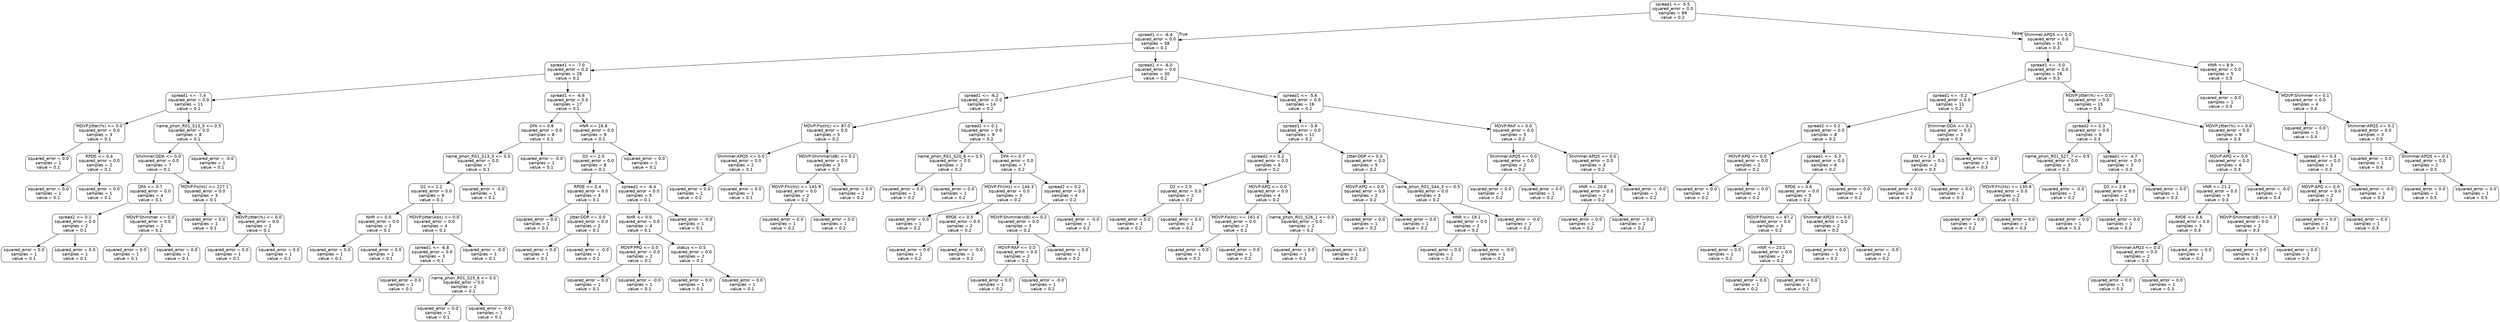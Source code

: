 digraph Tree {
node [shape=box, style="rounded", color="black", fontname="helvetica"] ;
edge [fontname="helvetica"] ;
0 [label="spread1 <= -5.5\nsquared_error = 0.0\nsamples = 89\nvalue = 0.2"] ;
1 [label="spread1 <= -6.4\nsquared_error = 0.0\nsamples = 58\nvalue = 0.1"] ;
0 -> 1 [labeldistance=2.5, labelangle=45, headlabel="True"] ;
2 [label="spread1 <= -7.0\nsquared_error = 0.0\nsamples = 28\nvalue = 0.1"] ;
1 -> 2 ;
3 [label="spread1 <= -7.4\nsquared_error = 0.0\nsamples = 11\nvalue = 0.1"] ;
2 -> 3 ;
4 [label="MDVP:Jitter(%) <= 0.0\nsquared_error = 0.0\nsamples = 3\nvalue = 0.1"] ;
3 -> 4 ;
5 [label="squared_error = 0.0\nsamples = 1\nvalue = 0.1"] ;
4 -> 5 ;
6 [label="RPDE <= 0.4\nsquared_error = 0.0\nsamples = 2\nvalue = 0.1"] ;
4 -> 6 ;
7 [label="squared_error = 0.0\nsamples = 1\nvalue = 0.1"] ;
6 -> 7 ;
8 [label="squared_error = 0.0\nsamples = 1\nvalue = 0.1"] ;
6 -> 8 ;
9 [label="name_phon_R01_S13_5 <= 0.5\nsquared_error = 0.0\nsamples = 8\nvalue = 0.1"] ;
3 -> 9 ;
10 [label="Shimmer:DDA <= 0.0\nsquared_error = 0.0\nsamples = 7\nvalue = 0.1"] ;
9 -> 10 ;
11 [label="DFA <= 0.7\nsquared_error = 0.0\nsamples = 4\nvalue = 0.1"] ;
10 -> 11 ;
12 [label="spread2 <= 0.1\nsquared_error = 0.0\nsamples = 2\nvalue = 0.1"] ;
11 -> 12 ;
13 [label="squared_error = 0.0\nsamples = 1\nvalue = 0.1"] ;
12 -> 13 ;
14 [label="squared_error = 0.0\nsamples = 1\nvalue = 0.1"] ;
12 -> 14 ;
15 [label="MDVP:Shimmer <= 0.0\nsquared_error = 0.0\nsamples = 2\nvalue = 0.1"] ;
11 -> 15 ;
16 [label="squared_error = 0.0\nsamples = 1\nvalue = 0.1"] ;
15 -> 16 ;
17 [label="squared_error = 0.0\nsamples = 1\nvalue = 0.1"] ;
15 -> 17 ;
18 [label="MDVP:Fo(Hz) <= 227.1\nsquared_error = 0.0\nsamples = 3\nvalue = 0.1"] ;
10 -> 18 ;
19 [label="squared_error = 0.0\nsamples = 1\nvalue = 0.1"] ;
18 -> 19 ;
20 [label="MDVP:Jitter(%) <= 0.0\nsquared_error = 0.0\nsamples = 2\nvalue = 0.1"] ;
18 -> 20 ;
21 [label="squared_error = 0.0\nsamples = 1\nvalue = 0.1"] ;
20 -> 21 ;
22 [label="squared_error = 0.0\nsamples = 1\nvalue = 0.1"] ;
20 -> 22 ;
23 [label="squared_error = -0.0\nsamples = 1\nvalue = 0.1"] ;
9 -> 23 ;
24 [label="spread1 <= -6.6\nsquared_error = 0.0\nsamples = 17\nvalue = 0.1"] ;
2 -> 24 ;
25 [label="DFA <= 0.8\nsquared_error = 0.0\nsamples = 8\nvalue = 0.1"] ;
24 -> 25 ;
26 [label="name_phon_R01_S13_3 <= 0.5\nsquared_error = 0.0\nsamples = 7\nvalue = 0.1"] ;
25 -> 26 ;
27 [label="D2 <= 2.2\nsquared_error = 0.0\nsamples = 6\nvalue = 0.1"] ;
26 -> 27 ;
28 [label="NHR <= 0.0\nsquared_error = 0.0\nsamples = 2\nvalue = 0.1"] ;
27 -> 28 ;
29 [label="squared_error = 0.0\nsamples = 1\nvalue = 0.1"] ;
28 -> 29 ;
30 [label="squared_error = 0.0\nsamples = 1\nvalue = 0.1"] ;
28 -> 30 ;
31 [label="MDVP:Jitter(Abs) <= 0.0\nsquared_error = 0.0\nsamples = 4\nvalue = 0.1"] ;
27 -> 31 ;
32 [label="spread1 <= -6.8\nsquared_error = 0.0\nsamples = 3\nvalue = 0.1"] ;
31 -> 32 ;
33 [label="squared_error = 0.0\nsamples = 1\nvalue = 0.1"] ;
32 -> 33 ;
34 [label="name_phon_R01_S25_6 <= 0.5\nsquared_error = 0.0\nsamples = 2\nvalue = 0.1"] ;
32 -> 34 ;
35 [label="squared_error = 0.0\nsamples = 1\nvalue = 0.1"] ;
34 -> 35 ;
36 [label="squared_error = -0.0\nsamples = 1\nvalue = 0.1"] ;
34 -> 36 ;
37 [label="squared_error = -0.0\nsamples = 1\nvalue = 0.1"] ;
31 -> 37 ;
38 [label="squared_error = -0.0\nsamples = 1\nvalue = 0.1"] ;
26 -> 38 ;
39 [label="squared_error = -0.0\nsamples = 1\nvalue = 0.1"] ;
25 -> 39 ;
40 [label="HNR <= 26.8\nsquared_error = 0.0\nsamples = 9\nvalue = 0.1"] ;
24 -> 40 ;
41 [label="D2 <= 2.0\nsquared_error = 0.0\nsamples = 8\nvalue = 0.1"] ;
40 -> 41 ;
42 [label="RPDE <= 0.4\nsquared_error = 0.0\nsamples = 3\nvalue = 0.1"] ;
41 -> 42 ;
43 [label="squared_error = 0.0\nsamples = 1\nvalue = 0.1"] ;
42 -> 43 ;
44 [label="Jitter:DDP <= 0.0\nsquared_error = 0.0\nsamples = 2\nvalue = 0.1"] ;
42 -> 44 ;
45 [label="squared_error = 0.0\nsamples = 1\nvalue = 0.1"] ;
44 -> 45 ;
46 [label="squared_error = -0.0\nsamples = 1\nvalue = 0.1"] ;
44 -> 46 ;
47 [label="spread1 <= -6.4\nsquared_error = 0.0\nsamples = 5\nvalue = 0.1"] ;
41 -> 47 ;
48 [label="NHR <= 0.0\nsquared_error = 0.0\nsamples = 4\nvalue = 0.1"] ;
47 -> 48 ;
49 [label="MDVP:PPQ <= 0.0\nsquared_error = 0.0\nsamples = 2\nvalue = 0.1"] ;
48 -> 49 ;
50 [label="squared_error = 0.0\nsamples = 1\nvalue = 0.1"] ;
49 -> 50 ;
51 [label="squared_error = -0.0\nsamples = 1\nvalue = 0.1"] ;
49 -> 51 ;
52 [label="status <= 0.5\nsquared_error = 0.0\nsamples = 2\nvalue = 0.1"] ;
48 -> 52 ;
53 [label="squared_error = 0.0\nsamples = 1\nvalue = 0.1"] ;
52 -> 53 ;
54 [label="squared_error = 0.0\nsamples = 1\nvalue = 0.1"] ;
52 -> 54 ;
55 [label="squared_error = -0.0\nsamples = 1\nvalue = 0.1"] ;
47 -> 55 ;
56 [label="squared_error = 0.0\nsamples = 1\nvalue = 0.1"] ;
40 -> 56 ;
57 [label="spread1 <= -6.0\nsquared_error = 0.0\nsamples = 30\nvalue = 0.2"] ;
1 -> 57 ;
58 [label="spread1 <= -6.2\nsquared_error = 0.0\nsamples = 14\nvalue = 0.2"] ;
57 -> 58 ;
59 [label="MDVP:Flo(Hz) <= 97.0\nsquared_error = 0.0\nsamples = 5\nvalue = 0.2"] ;
58 -> 59 ;
60 [label="Shimmer:APQ5 <= 0.0\nsquared_error = 0.0\nsamples = 2\nvalue = 0.1"] ;
59 -> 60 ;
61 [label="squared_error = 0.0\nsamples = 1\nvalue = 0.2"] ;
60 -> 61 ;
62 [label="squared_error = 0.0\nsamples = 1\nvalue = 0.1"] ;
60 -> 62 ;
63 [label="MDVP:Shimmer(dB) <= 0.2\nsquared_error = 0.0\nsamples = 3\nvalue = 0.2"] ;
59 -> 63 ;
64 [label="MDVP:Fhi(Hz) <= 145.9\nsquared_error = 0.0\nsamples = 2\nvalue = 0.2"] ;
63 -> 64 ;
65 [label="squared_error = 0.0\nsamples = 1\nvalue = 0.2"] ;
64 -> 65 ;
66 [label="squared_error = 0.0\nsamples = 1\nvalue = 0.2"] ;
64 -> 66 ;
67 [label="squared_error = 0.0\nsamples = 1\nvalue = 0.2"] ;
63 -> 67 ;
68 [label="spread2 <= 0.1\nsquared_error = 0.0\nsamples = 9\nvalue = 0.2"] ;
58 -> 68 ;
69 [label="name_phon_R01_S20_6 <= 0.5\nsquared_error = 0.0\nsamples = 2\nvalue = 0.2"] ;
68 -> 69 ;
70 [label="squared_error = 0.0\nsamples = 1\nvalue = 0.2"] ;
69 -> 70 ;
71 [label="squared_error = 0.0\nsamples = 1\nvalue = 0.2"] ;
69 -> 71 ;
72 [label="DFA <= 0.7\nsquared_error = 0.0\nsamples = 7\nvalue = 0.2"] ;
68 -> 72 ;
73 [label="MDVP:Fhi(Hz) <= 144.3\nsquared_error = 0.0\nsamples = 3\nvalue = 0.2"] ;
72 -> 73 ;
74 [label="squared_error = 0.0\nsamples = 1\nvalue = 0.2"] ;
73 -> 74 ;
75 [label="RPDE <= 0.5\nsquared_error = 0.0\nsamples = 2\nvalue = 0.2"] ;
73 -> 75 ;
76 [label="squared_error = 0.0\nsamples = 1\nvalue = 0.2"] ;
75 -> 76 ;
77 [label="squared_error = -0.0\nsamples = 1\nvalue = 0.2"] ;
75 -> 77 ;
78 [label="spread2 <= 0.2\nsquared_error = 0.0\nsamples = 4\nvalue = 0.2"] ;
72 -> 78 ;
79 [label="MDVP:Shimmer(dB) <= 0.2\nsquared_error = 0.0\nsamples = 3\nvalue = 0.2"] ;
78 -> 79 ;
80 [label="MDVP:RAP <= 0.0\nsquared_error = 0.0\nsamples = 2\nvalue = 0.2"] ;
79 -> 80 ;
81 [label="squared_error = 0.0\nsamples = 1\nvalue = 0.2"] ;
80 -> 81 ;
82 [label="squared_error = -0.0\nsamples = 1\nvalue = 0.2"] ;
80 -> 82 ;
83 [label="squared_error = 0.0\nsamples = 1\nvalue = 0.2"] ;
79 -> 83 ;
84 [label="squared_error = -0.0\nsamples = 1\nvalue = 0.2"] ;
78 -> 84 ;
85 [label="spread1 <= -5.6\nsquared_error = 0.0\nsamples = 16\nvalue = 0.2"] ;
57 -> 85 ;
86 [label="spread1 <= -5.8\nsquared_error = 0.0\nsamples = 11\nvalue = 0.2"] ;
85 -> 86 ;
87 [label="spread2 <= 0.2\nsquared_error = 0.0\nsamples = 6\nvalue = 0.2"] ;
86 -> 87 ;
88 [label="D2 <= 2.0\nsquared_error = 0.0\nsamples = 2\nvalue = 0.2"] ;
87 -> 88 ;
89 [label="squared_error = 0.0\nsamples = 1\nvalue = 0.2"] ;
88 -> 89 ;
90 [label="squared_error = 0.0\nsamples = 1\nvalue = 0.2"] ;
88 -> 90 ;
91 [label="MDVP:APQ <= 0.0\nsquared_error = 0.0\nsamples = 4\nvalue = 0.2"] ;
87 -> 91 ;
92 [label="MDVP:Fo(Hz) <= 161.4\nsquared_error = 0.0\nsamples = 2\nvalue = 0.2"] ;
91 -> 92 ;
93 [label="squared_error = 0.0\nsamples = 1\nvalue = 0.2"] ;
92 -> 93 ;
94 [label="squared_error = 0.0\nsamples = 1\nvalue = 0.2"] ;
92 -> 94 ;
95 [label="name_phon_R01_S26_1 <= 0.5\nsquared_error = 0.0\nsamples = 2\nvalue = 0.2"] ;
91 -> 95 ;
96 [label="squared_error = 0.0\nsamples = 1\nvalue = 0.2"] ;
95 -> 96 ;
97 [label="squared_error = 0.0\nsamples = 1\nvalue = 0.2"] ;
95 -> 97 ;
98 [label="Jitter:DDP <= 0.0\nsquared_error = 0.0\nsamples = 5\nvalue = 0.2"] ;
86 -> 98 ;
99 [label="MDVP:APQ <= 0.0\nsquared_error = 0.0\nsamples = 2\nvalue = 0.2"] ;
98 -> 99 ;
100 [label="squared_error = 0.0\nsamples = 1\nvalue = 0.2"] ;
99 -> 100 ;
101 [label="squared_error = 0.0\nsamples = 1\nvalue = 0.2"] ;
99 -> 101 ;
102 [label="name_phon_R01_S44_3 <= 0.5\nsquared_error = 0.0\nsamples = 3\nvalue = 0.2"] ;
98 -> 102 ;
103 [label="HNR <= 19.1\nsquared_error = 0.0\nsamples = 2\nvalue = 0.2"] ;
102 -> 103 ;
104 [label="squared_error = 0.0\nsamples = 1\nvalue = 0.2"] ;
103 -> 104 ;
105 [label="squared_error = -0.0\nsamples = 1\nvalue = 0.2"] ;
103 -> 105 ;
106 [label="squared_error = -0.0\nsamples = 1\nvalue = 0.2"] ;
102 -> 106 ;
107 [label="MDVP:RAP <= 0.0\nsquared_error = 0.0\nsamples = 5\nvalue = 0.2"] ;
85 -> 107 ;
108 [label="Shimmer:APQ5 <= 0.0\nsquared_error = 0.0\nsamples = 2\nvalue = 0.2"] ;
107 -> 108 ;
109 [label="squared_error = 0.0\nsamples = 1\nvalue = 0.2"] ;
108 -> 109 ;
110 [label="squared_error = 0.0\nsamples = 1\nvalue = 0.2"] ;
108 -> 110 ;
111 [label="Shimmer:APQ5 <= 0.0\nsquared_error = 0.0\nsamples = 3\nvalue = 0.2"] ;
107 -> 111 ;
112 [label="HNR <= 20.6\nsquared_error = 0.0\nsamples = 2\nvalue = 0.2"] ;
111 -> 112 ;
113 [label="squared_error = 0.0\nsamples = 1\nvalue = 0.2"] ;
112 -> 113 ;
114 [label="squared_error = 0.0\nsamples = 1\nvalue = 0.2"] ;
112 -> 114 ;
115 [label="squared_error = -0.0\nsamples = 1\nvalue = 0.2"] ;
111 -> 115 ;
116 [label="Shimmer:APQ5 <= 0.0\nsquared_error = 0.0\nsamples = 31\nvalue = 0.3"] ;
0 -> 116 [labeldistance=2.5, labelangle=-45, headlabel="False"] ;
117 [label="spread1 <= -5.0\nsquared_error = 0.0\nsamples = 26\nvalue = 0.3"] ;
116 -> 117 ;
118 [label="spread1 <= -5.2\nsquared_error = 0.0\nsamples = 11\nvalue = 0.2"] ;
117 -> 118 ;
119 [label="spread2 <= 0.2\nsquared_error = 0.0\nsamples = 8\nvalue = 0.2"] ;
118 -> 119 ;
120 [label="MDVP:APQ <= 0.0\nsquared_error = 0.0\nsamples = 2\nvalue = 0.2"] ;
119 -> 120 ;
121 [label="squared_error = 0.0\nsamples = 1\nvalue = 0.2"] ;
120 -> 121 ;
122 [label="squared_error = 0.0\nsamples = 1\nvalue = 0.2"] ;
120 -> 122 ;
123 [label="spread1 <= -5.3\nsquared_error = 0.0\nsamples = 6\nvalue = 0.2"] ;
119 -> 123 ;
124 [label="RPDE <= 0.6\nsquared_error = 0.0\nsamples = 5\nvalue = 0.2"] ;
123 -> 124 ;
125 [label="MDVP:Flo(Hz) <= 87.2\nsquared_error = 0.0\nsamples = 3\nvalue = 0.2"] ;
124 -> 125 ;
126 [label="squared_error = 0.0\nsamples = 1\nvalue = 0.2"] ;
125 -> 126 ;
127 [label="HNR <= 23.1\nsquared_error = 0.0\nsamples = 2\nvalue = 0.2"] ;
125 -> 127 ;
128 [label="squared_error = 0.0\nsamples = 1\nvalue = 0.2"] ;
127 -> 128 ;
129 [label="squared_error = 0.0\nsamples = 1\nvalue = 0.2"] ;
127 -> 129 ;
130 [label="Shimmer:APQ3 <= 0.0\nsquared_error = 0.0\nsamples = 2\nvalue = 0.2"] ;
124 -> 130 ;
131 [label="squared_error = 0.0\nsamples = 1\nvalue = 0.2"] ;
130 -> 131 ;
132 [label="squared_error = -0.0\nsamples = 1\nvalue = 0.2"] ;
130 -> 132 ;
133 [label="squared_error = 0.0\nsamples = 1\nvalue = 0.2"] ;
123 -> 133 ;
134 [label="Shimmer:DDA <= 0.1\nsquared_error = 0.0\nsamples = 3\nvalue = 0.3"] ;
118 -> 134 ;
135 [label="D2 <= 2.3\nsquared_error = 0.0\nsamples = 2\nvalue = 0.3"] ;
134 -> 135 ;
136 [label="squared_error = 0.0\nsamples = 1\nvalue = 0.3"] ;
135 -> 136 ;
137 [label="squared_error = 0.0\nsamples = 1\nvalue = 0.3"] ;
135 -> 137 ;
138 [label="squared_error = -0.0\nsamples = 1\nvalue = 0.3"] ;
134 -> 138 ;
139 [label="MDVP:Jitter(%) <= 0.0\nsquared_error = 0.0\nsamples = 15\nvalue = 0.3"] ;
117 -> 139 ;
140 [label="spread2 <= 0.3\nsquared_error = 0.0\nsamples = 6\nvalue = 0.3"] ;
139 -> 140 ;
141 [label="name_phon_R01_S27_7 <= 0.5\nsquared_error = 0.0\nsamples = 3\nvalue = 0.2"] ;
140 -> 141 ;
142 [label="MDVP:Fhi(Hz) <= 130.9\nsquared_error = 0.0\nsamples = 2\nvalue = 0.3"] ;
141 -> 142 ;
143 [label="squared_error = 0.0\nsamples = 1\nvalue = 0.2"] ;
142 -> 143 ;
144 [label="squared_error = 0.0\nsamples = 1\nvalue = 0.3"] ;
142 -> 144 ;
145 [label="squared_error = -0.0\nsamples = 1\nvalue = 0.2"] ;
141 -> 145 ;
146 [label="spread1 <= -4.7\nsquared_error = 0.0\nsamples = 3\nvalue = 0.3"] ;
140 -> 146 ;
147 [label="D2 <= 2.8\nsquared_error = 0.0\nsamples = 2\nvalue = 0.3"] ;
146 -> 147 ;
148 [label="squared_error = 0.0\nsamples = 1\nvalue = 0.3"] ;
147 -> 148 ;
149 [label="squared_error = 0.0\nsamples = 1\nvalue = 0.3"] ;
147 -> 149 ;
150 [label="squared_error = 0.0\nsamples = 1\nvalue = 0.3"] ;
146 -> 150 ;
151 [label="MDVP:Jitter(%) <= 0.0\nsquared_error = 0.0\nsamples = 9\nvalue = 0.3"] ;
139 -> 151 ;
152 [label="MDVP:APQ <= 0.0\nsquared_error = 0.0\nsamples = 6\nvalue = 0.3"] ;
151 -> 152 ;
153 [label="HNR <= 21.2\nsquared_error = 0.0\nsamples = 5\nvalue = 0.3"] ;
152 -> 153 ;
154 [label="RPDE <= 0.6\nsquared_error = 0.0\nsamples = 3\nvalue = 0.3"] ;
153 -> 154 ;
155 [label="Shimmer:APQ3 <= 0.0\nsquared_error = 0.0\nsamples = 2\nvalue = 0.3"] ;
154 -> 155 ;
156 [label="squared_error = 0.0\nsamples = 1\nvalue = 0.3"] ;
155 -> 156 ;
157 [label="squared_error = 0.0\nsamples = 1\nvalue = 0.3"] ;
155 -> 157 ;
158 [label="squared_error = 0.0\nsamples = 1\nvalue = 0.3"] ;
154 -> 158 ;
159 [label="MDVP:Shimmer(dB) <= 0.3\nsquared_error = 0.0\nsamples = 2\nvalue = 0.3"] ;
153 -> 159 ;
160 [label="squared_error = 0.0\nsamples = 1\nvalue = 0.3"] ;
159 -> 160 ;
161 [label="squared_error = 0.0\nsamples = 1\nvalue = 0.3"] ;
159 -> 161 ;
162 [label="squared_error = -0.0\nsamples = 1\nvalue = 0.4"] ;
152 -> 162 ;
163 [label="spread2 <= 0.3\nsquared_error = 0.0\nsamples = 3\nvalue = 0.3"] ;
151 -> 163 ;
164 [label="MDVP:APQ <= 0.0\nsquared_error = 0.0\nsamples = 2\nvalue = 0.3"] ;
163 -> 164 ;
165 [label="squared_error = 0.0\nsamples = 1\nvalue = 0.3"] ;
164 -> 165 ;
166 [label="squared_error = 0.0\nsamples = 1\nvalue = 0.3"] ;
164 -> 166 ;
167 [label="squared_error = -0.0\nsamples = 1\nvalue = 0.3"] ;
163 -> 167 ;
168 [label="HNR <= 8.9\nsquared_error = 0.0\nsamples = 5\nvalue = 0.5"] ;
116 -> 168 ;
169 [label="squared_error = 0.0\nsamples = 1\nvalue = 0.5"] ;
168 -> 169 ;
170 [label="MDVP:Shimmer <= 0.1\nsquared_error = 0.0\nsamples = 4\nvalue = 0.4"] ;
168 -> 170 ;
171 [label="squared_error = 0.0\nsamples = 1\nvalue = 0.4"] ;
170 -> 171 ;
172 [label="Shimmer:APQ5 <= 0.1\nsquared_error = 0.0\nsamples = 3\nvalue = 0.5"] ;
170 -> 172 ;
173 [label="squared_error = 0.0\nsamples = 1\nvalue = 0.4"] ;
172 -> 173 ;
174 [label="Shimmer:APQ5 <= 0.1\nsquared_error = 0.0\nsamples = 2\nvalue = 0.5"] ;
172 -> 174 ;
175 [label="squared_error = 0.0\nsamples = 1\nvalue = 0.5"] ;
174 -> 175 ;
176 [label="squared_error = 0.0\nsamples = 1\nvalue = 0.5"] ;
174 -> 176 ;
}